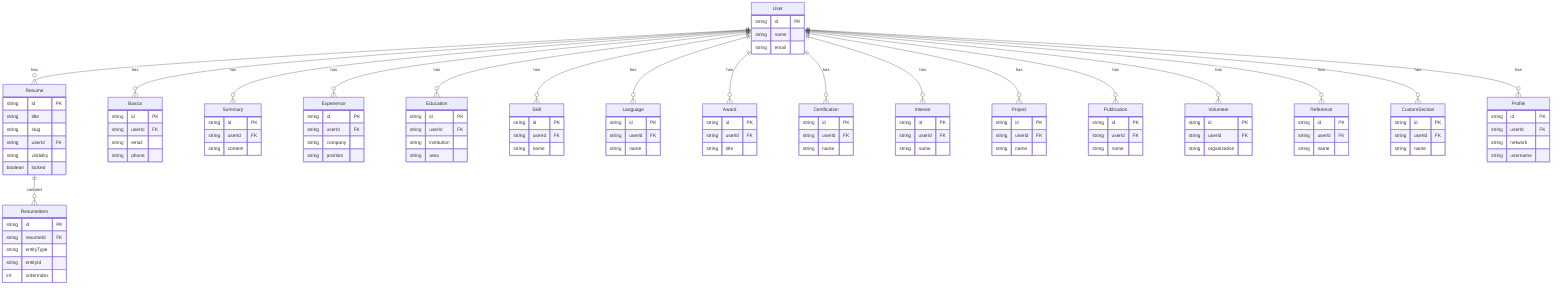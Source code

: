 erDiagram
  User ||--o{ Resume : has
  User ||--o{ Basics : has
  User ||--o{ Summary : has
  User ||--o{ Experience : has
  User ||--o{ Education : has
  User ||--o{ Skill : has
  User ||--o{ Language : has
  User ||--o{ Award : has
  User ||--o{ Certification : has
  User ||--o{ Interest : has
  User ||--o{ Project : has
  User ||--o{ Publication : has
  User ||--o{ Volunteer : has
  User ||--o{ Reference : has
  User ||--o{ CustomSection : has
  User ||--o{ Profile : has

  %% Resume composition via a generic association table (normalized, without JSON)
  Resume ||--o{ ResumeItem : contains

  %% Entities (key fields only for brevity)
  User {
    string id PK
    string name
    string email
  }

  Resume {
    string id PK
    string title
    string slug
    string userId FK
    string visibility
    boolean locked
  }

  Basics {
    string id PK
    string userId FK
    string email
    string phone
  }

  Summary {
    string id PK
    string userId FK
    string content
  }

  Experience {
    string id PK
    string userId FK
    string company
    string position
  }

  Education {
    string id PK
    string userId FK
    string institution
    string area
  }

  Skill {
    string id PK
    string userId FK
    string name
  }

  Language {
    string id PK
    string userId FK
    string name
  }

  Award {
    string id PK
    string userId FK
    string title
  }

  Certification {
    string id PK
    string userId FK
    string name
  }

  Interest {
    string id PK
    string userId FK
    string name
  }

  Project {
    string id PK
    string userId FK
    string name
  }

  Publication {
    string id PK
    string userId FK
    string name
  }

  Volunteer {
    string id PK
    string userId FK
    string organization
  }

  Reference {
    string id PK
    string userId FK
    string name
  }

  CustomSection {
    string id PK
    string userId FK
    string name
  }

  Profile {
    string id PK
    string userId FK
    string network
    string username
  }

  ResumeItem {
    string id PK
    string resumeId FK
    string entityType
    string entityId
    int orderIndex
  }